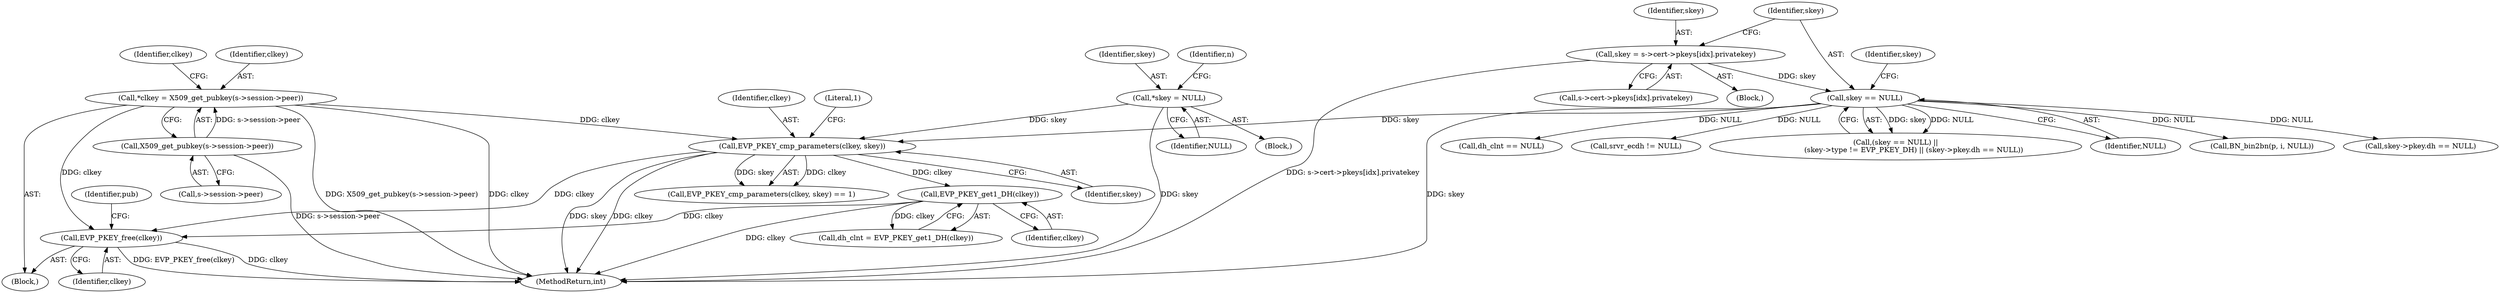 digraph "0_openssl_3c66a669dfc7b3792f7af0758ea26fe8502ce70c@API" {
"1000715" [label="(Call,EVP_PKEY_free(clkey))"];
"1000695" [label="(Call,EVP_PKEY_cmp_parameters(clkey, skey))"];
"1000682" [label="(Call,*clkey = X509_get_pubkey(s->session->peer))"];
"1000684" [label="(Call,X509_get_pubkey(s->session->peer))"];
"1000524" [label="(Call,*skey = NULL)"];
"1000616" [label="(Call,skey == NULL)"];
"1000603" [label="(Call,skey = s->cert->pkeys[idx].privatekey)"];
"1000701" [label="(Call,EVP_PKEY_get1_DH(clkey))"];
"1000604" [label="(Identifier,skey)"];
"1000715" [label="(Call,EVP_PKEY_free(clkey))"];
"1000682" [label="(Call,*clkey = X509_get_pubkey(s->session->peer))"];
"1000625" [label="(Call,skey->pkey.dh == NULL)"];
"1000695" [label="(Call,EVP_PKEY_cmp_parameters(clkey, skey))"];
"1000618" [label="(Identifier,NULL)"];
"1000617" [label="(Identifier,skey)"];
"1000529" [label="(Identifier,n)"];
"1000699" [label="(Call,dh_clnt = EVP_PKEY_get1_DH(clkey))"];
"1000603" [label="(Call,skey = s->cert->pkeys[idx].privatekey)"];
"1000716" [label="(Identifier,clkey)"];
"1000524" [label="(Call,*skey = NULL)"];
"1000704" [label="(Call,dh_clnt == NULL)"];
"1000616" [label="(Call,skey == NULL)"];
"1002147" [label="(Call,srvr_ecdh != NULL)"];
"1000526" [label="(Identifier,NULL)"];
"1000696" [label="(Identifier,clkey)"];
"1000701" [label="(Call,EVP_PKEY_get1_DH(clkey))"];
"1000517" [label="(Block,)"];
"1000615" [label="(Call,(skey == NULL) ||\n                (skey->type != EVP_PKEY_DH) || (skey->pkey.dh == NULL))"];
"1000680" [label="(Block,)"];
"1000697" [label="(Identifier,skey)"];
"1000602" [label="(Block,)"];
"1002162" [label="(MethodReturn,int)"];
"1000694" [label="(Call,EVP_PKEY_cmp_parameters(clkey, skey) == 1)"];
"1000685" [label="(Call,s->session->peer)"];
"1000698" [label="(Literal,1)"];
"1000718" [label="(Identifier,pub)"];
"1000684" [label="(Call,X509_get_pubkey(s->session->peer))"];
"1000725" [label="(Call,BN_bin2bn(p, i, NULL))"];
"1000702" [label="(Identifier,clkey)"];
"1000525" [label="(Identifier,skey)"];
"1000683" [label="(Identifier,clkey)"];
"1000622" [label="(Identifier,skey)"];
"1000605" [label="(Call,s->cert->pkeys[idx].privatekey)"];
"1000691" [label="(Identifier,clkey)"];
"1000715" -> "1000680"  [label="AST: "];
"1000715" -> "1000716"  [label="CFG: "];
"1000716" -> "1000715"  [label="AST: "];
"1000718" -> "1000715"  [label="CFG: "];
"1000715" -> "1002162"  [label="DDG: clkey"];
"1000715" -> "1002162"  [label="DDG: EVP_PKEY_free(clkey)"];
"1000695" -> "1000715"  [label="DDG: clkey"];
"1000682" -> "1000715"  [label="DDG: clkey"];
"1000701" -> "1000715"  [label="DDG: clkey"];
"1000695" -> "1000694"  [label="AST: "];
"1000695" -> "1000697"  [label="CFG: "];
"1000696" -> "1000695"  [label="AST: "];
"1000697" -> "1000695"  [label="AST: "];
"1000698" -> "1000695"  [label="CFG: "];
"1000695" -> "1002162"  [label="DDG: clkey"];
"1000695" -> "1002162"  [label="DDG: skey"];
"1000695" -> "1000694"  [label="DDG: clkey"];
"1000695" -> "1000694"  [label="DDG: skey"];
"1000682" -> "1000695"  [label="DDG: clkey"];
"1000524" -> "1000695"  [label="DDG: skey"];
"1000616" -> "1000695"  [label="DDG: skey"];
"1000695" -> "1000701"  [label="DDG: clkey"];
"1000682" -> "1000680"  [label="AST: "];
"1000682" -> "1000684"  [label="CFG: "];
"1000683" -> "1000682"  [label="AST: "];
"1000684" -> "1000682"  [label="AST: "];
"1000691" -> "1000682"  [label="CFG: "];
"1000682" -> "1002162"  [label="DDG: X509_get_pubkey(s->session->peer)"];
"1000682" -> "1002162"  [label="DDG: clkey"];
"1000684" -> "1000682"  [label="DDG: s->session->peer"];
"1000684" -> "1000685"  [label="CFG: "];
"1000685" -> "1000684"  [label="AST: "];
"1000684" -> "1002162"  [label="DDG: s->session->peer"];
"1000524" -> "1000517"  [label="AST: "];
"1000524" -> "1000526"  [label="CFG: "];
"1000525" -> "1000524"  [label="AST: "];
"1000526" -> "1000524"  [label="AST: "];
"1000529" -> "1000524"  [label="CFG: "];
"1000524" -> "1002162"  [label="DDG: skey"];
"1000616" -> "1000615"  [label="AST: "];
"1000616" -> "1000618"  [label="CFG: "];
"1000617" -> "1000616"  [label="AST: "];
"1000618" -> "1000616"  [label="AST: "];
"1000622" -> "1000616"  [label="CFG: "];
"1000615" -> "1000616"  [label="CFG: "];
"1000616" -> "1002162"  [label="DDG: skey"];
"1000616" -> "1000615"  [label="DDG: skey"];
"1000616" -> "1000615"  [label="DDG: NULL"];
"1000603" -> "1000616"  [label="DDG: skey"];
"1000616" -> "1000625"  [label="DDG: NULL"];
"1000616" -> "1000704"  [label="DDG: NULL"];
"1000616" -> "1000725"  [label="DDG: NULL"];
"1000616" -> "1002147"  [label="DDG: NULL"];
"1000603" -> "1000602"  [label="AST: "];
"1000603" -> "1000605"  [label="CFG: "];
"1000604" -> "1000603"  [label="AST: "];
"1000605" -> "1000603"  [label="AST: "];
"1000617" -> "1000603"  [label="CFG: "];
"1000603" -> "1002162"  [label="DDG: s->cert->pkeys[idx].privatekey"];
"1000701" -> "1000699"  [label="AST: "];
"1000701" -> "1000702"  [label="CFG: "];
"1000702" -> "1000701"  [label="AST: "];
"1000699" -> "1000701"  [label="CFG: "];
"1000701" -> "1002162"  [label="DDG: clkey"];
"1000701" -> "1000699"  [label="DDG: clkey"];
}
